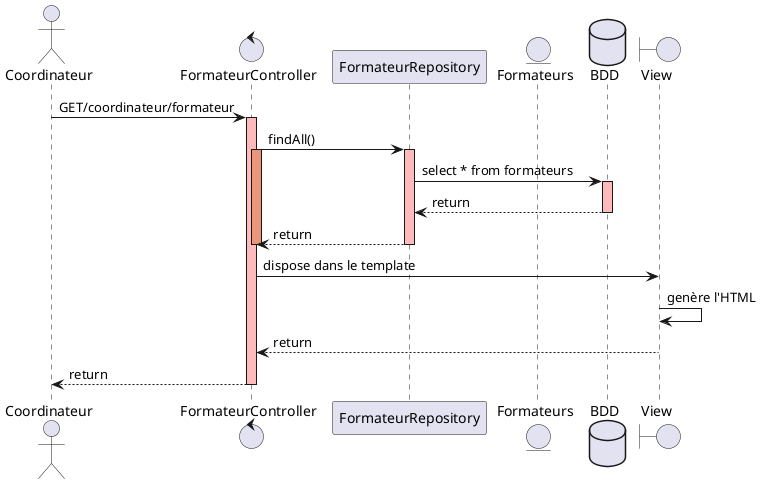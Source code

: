 @startuml

actor Coordinateur
control "FormateurController" as DC
participant "FormateurRepository" as CR
entity "Formateurs" as F
database "BDD" as BDD
boundary "View" as V

Coordinateur -> DC: GET/coordinateur/formateur
activate DC #FFBBBB

DC -> CR: findAll()
activate DC #DarkSalmon
activate CR #FFBBBB

CR -> BDD: select * from formateurs
activate BDD #FFBBBB
BDD --> CR: return
deactivate BDD

CR --> DC: return
deactivate DC
deactivate CR

DC -> V: dispose dans le template
V -> V: genère l'HTML
V --> DC: return

DC --> Coordinateur: return
deactivate DC
@enduml